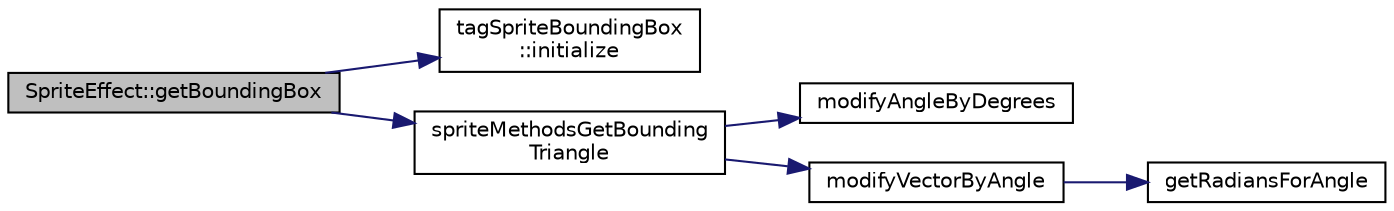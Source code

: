 digraph "SpriteEffect::getBoundingBox"
{
 // LATEX_PDF_SIZE
  edge [fontname="Helvetica",fontsize="10",labelfontname="Helvetica",labelfontsize="10"];
  node [fontname="Helvetica",fontsize="10",shape=record];
  rankdir="LR";
  Node1 [label="SpriteEffect::getBoundingBox",height=0.2,width=0.4,color="black", fillcolor="grey75", style="filled", fontcolor="black",tooltip=" "];
  Node1 -> Node2 [color="midnightblue",fontsize="10",style="solid",fontname="Helvetica"];
  Node2 [label="tagSpriteBoundingBox\l::initialize",height=0.2,width=0.4,color="black", fillcolor="white", style="filled",URL="$structtag_sprite_bounding_box.html#ab2fa7a6bce313a83f1313a534cae9ed6",tooltip=" "];
  Node1 -> Node3 [color="midnightblue",fontsize="10",style="solid",fontname="Helvetica"];
  Node3 [label="spriteMethodsGetBounding\lTriangle",height=0.2,width=0.4,color="black", fillcolor="white", style="filled",URL="$_sprite_methods_8cpp.html#ad9d10bdfc75a2c1db8d1bc929a0b6db3",tooltip=" "];
  Node3 -> Node4 [color="midnightblue",fontsize="10",style="solid",fontname="Helvetica"];
  Node4 [label="modifyAngleByDegrees",height=0.2,width=0.4,color="black", fillcolor="white", style="filled",URL="$angles_8cpp.html#af9d7486016974d2bf6bf337b007bbccc",tooltip=" "];
  Node3 -> Node5 [color="midnightblue",fontsize="10",style="solid",fontname="Helvetica"];
  Node5 [label="modifyVectorByAngle",height=0.2,width=0.4,color="black", fillcolor="white", style="filled",URL="$angles_8cpp.html#a54b5da6c7486a0a224fd34341c0dc065",tooltip="Routine that gets cartesian coordinates for a Vector from location data, length, and radian angle...."];
  Node5 -> Node6 [color="midnightblue",fontsize="10",style="solid",fontname="Helvetica"];
  Node6 [label="getRadiansForAngle",height=0.2,width=0.4,color="black", fillcolor="white", style="filled",URL="$angles_8cpp.html#afd678569a928773e3637374773ada97e",tooltip=" "];
}
